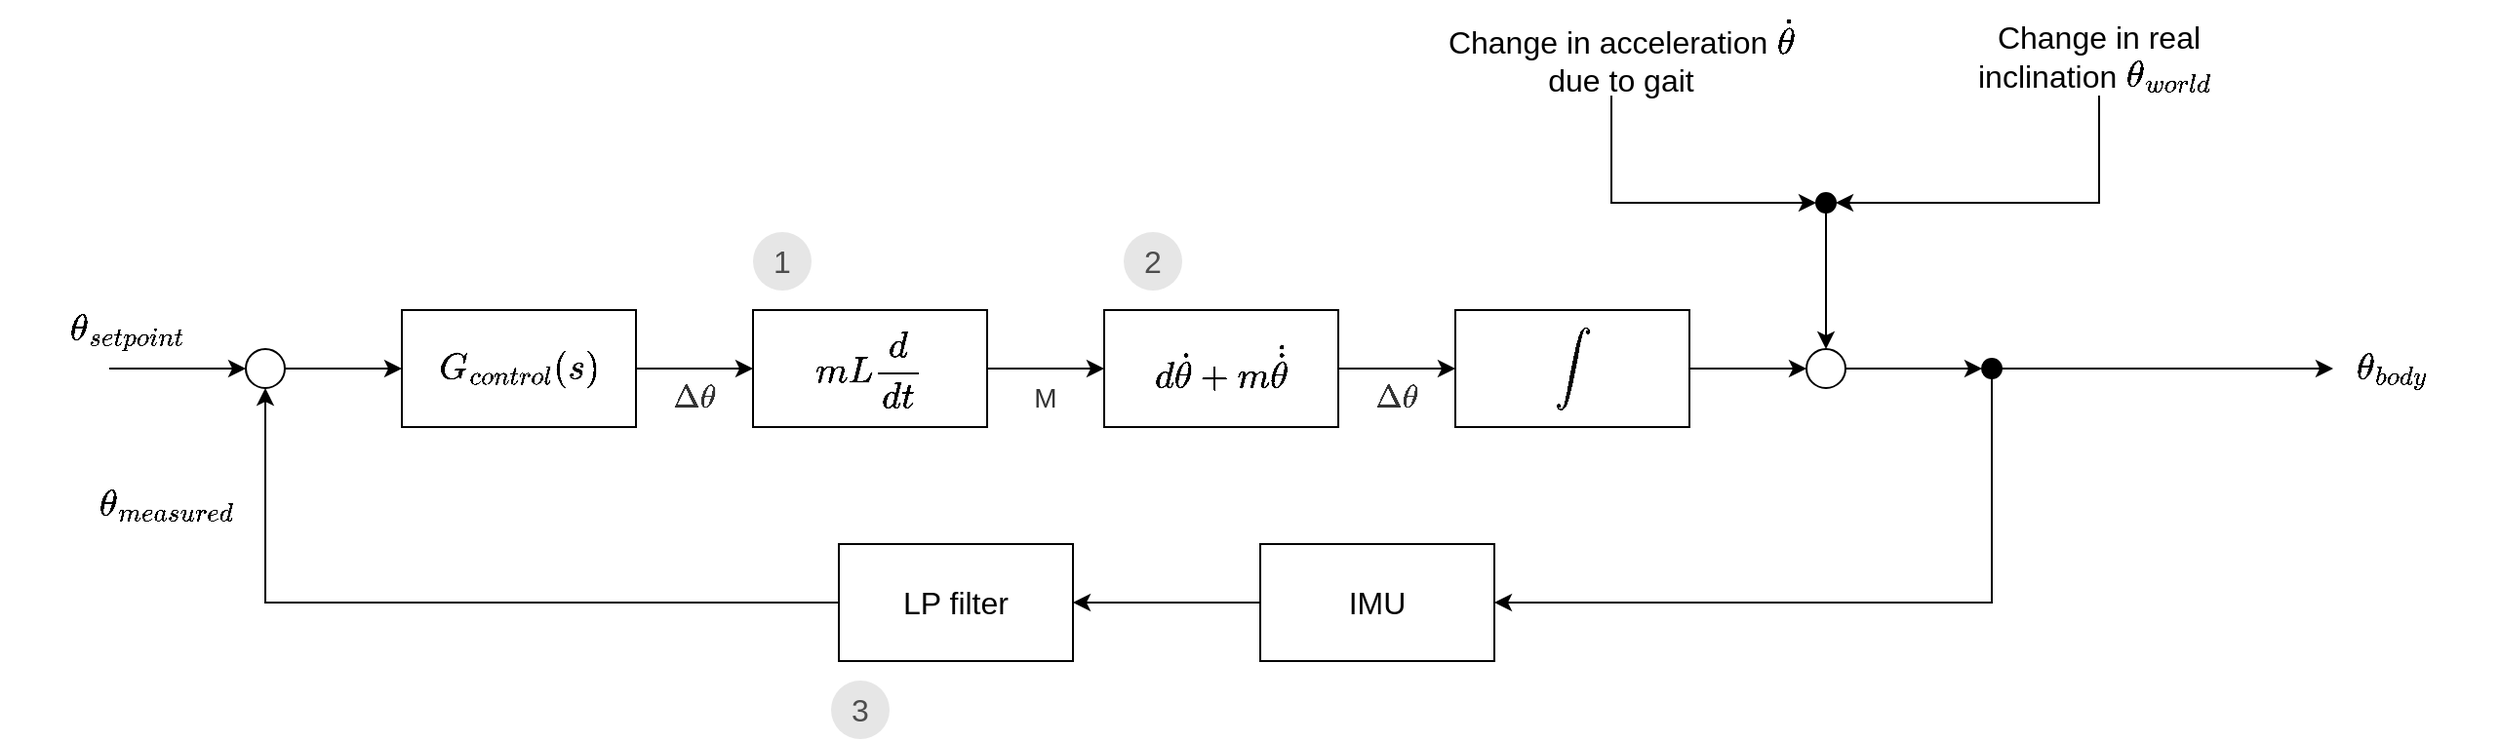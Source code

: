 <mxfile version="14.4.8" type="device"><diagram id="PrYFmPqSuizNgfMKceyM" name="Page-1"><mxGraphModel dx="786" dy="400" grid="1" gridSize="10" guides="1" tooltips="1" connect="1" arrows="1" fold="1" page="1" pageScale="1" pageWidth="827" pageHeight="1169" math="1" shadow="0"><root><mxCell id="0"/><mxCell id="1" parent="0"/><mxCell id="3UsBc1AWNPtPMiGmuupC-16" style="edgeStyle=orthogonalEdgeStyle;rounded=0;orthogonalLoop=1;jettySize=auto;html=1;exitX=1;exitY=0.5;exitDx=0;exitDy=0;entryX=0;entryY=0.5;entryDx=0;entryDy=0;fontSize=16;" edge="1" parent="1" source="3UsBc1AWNPtPMiGmuupC-1" target="3UsBc1AWNPtPMiGmuupC-4"><mxGeometry relative="1" as="geometry"/></mxCell><mxCell id="3UsBc1AWNPtPMiGmuupC-1" value="" style="ellipse;whiteSpace=wrap;html=1;aspect=fixed;fontSize=16;" vertex="1" parent="1"><mxGeometry x="110" y="190" width="20" height="20" as="geometry"/></mxCell><mxCell id="3UsBc1AWNPtPMiGmuupC-2" value="" style="endArrow=classic;html=1;entryX=0;entryY=0.5;entryDx=0;entryDy=0;fontSize=16;" edge="1" parent="1" target="3UsBc1AWNPtPMiGmuupC-1"><mxGeometry width="50" height="50" relative="1" as="geometry"><mxPoint x="40" y="200" as="sourcePoint"/><mxPoint x="430" y="210" as="targetPoint"/></mxGeometry></mxCell><mxCell id="3UsBc1AWNPtPMiGmuupC-17" style="edgeStyle=orthogonalEdgeStyle;rounded=0;orthogonalLoop=1;jettySize=auto;html=1;exitX=1;exitY=0.5;exitDx=0;exitDy=0;entryX=0;entryY=0.5;entryDx=0;entryDy=0;fontSize=16;" edge="1" parent="1" source="3UsBc1AWNPtPMiGmuupC-4" target="3UsBc1AWNPtPMiGmuupC-5"><mxGeometry relative="1" as="geometry"/></mxCell><mxCell id="3UsBc1AWNPtPMiGmuupC-4" value="`G_{control} (s)`" style="rounded=0;whiteSpace=wrap;html=1;fontSize=16;" vertex="1" parent="1"><mxGeometry x="190" y="170" width="120" height="60" as="geometry"/></mxCell><mxCell id="3UsBc1AWNPtPMiGmuupC-18" style="edgeStyle=orthogonalEdgeStyle;rounded=0;orthogonalLoop=1;jettySize=auto;html=1;exitX=1;exitY=0.5;exitDx=0;exitDy=0;entryX=0;entryY=0.5;entryDx=0;entryDy=0;fontSize=16;" edge="1" parent="1" source="3UsBc1AWNPtPMiGmuupC-5" target="3UsBc1AWNPtPMiGmuupC-6"><mxGeometry relative="1" as="geometry"/></mxCell><mxCell id="3UsBc1AWNPtPMiGmuupC-5" value="$$mL \frac{d}{dt}$$" style="rounded=0;whiteSpace=wrap;html=1;fontSize=16;" vertex="1" parent="1"><mxGeometry x="370" y="170" width="120" height="60" as="geometry"/></mxCell><mxCell id="3UsBc1AWNPtPMiGmuupC-19" style="edgeStyle=orthogonalEdgeStyle;rounded=0;orthogonalLoop=1;jettySize=auto;html=1;exitX=1;exitY=0.5;exitDx=0;exitDy=0;entryX=0;entryY=0.5;entryDx=0;entryDy=0;fontSize=16;" edge="1" parent="1" source="3UsBc1AWNPtPMiGmuupC-6" target="3UsBc1AWNPtPMiGmuupC-7"><mxGeometry relative="1" as="geometry"/></mxCell><mxCell id="3UsBc1AWNPtPMiGmuupC-6" value="$$d \dot{\theta} + m \dot{\dot{\theta}}$$" style="rounded=0;whiteSpace=wrap;html=1;fontSize=16;" vertex="1" parent="1"><mxGeometry x="550" y="170" width="120" height="60" as="geometry"/></mxCell><mxCell id="3UsBc1AWNPtPMiGmuupC-20" style="edgeStyle=orthogonalEdgeStyle;rounded=0;orthogonalLoop=1;jettySize=auto;html=1;exitX=1;exitY=0.5;exitDx=0;exitDy=0;entryX=0;entryY=0.5;entryDx=0;entryDy=0;fontSize=16;" edge="1" parent="1" source="3UsBc1AWNPtPMiGmuupC-7" target="3UsBc1AWNPtPMiGmuupC-12"><mxGeometry relative="1" as="geometry"/></mxCell><mxCell id="3UsBc1AWNPtPMiGmuupC-7" value="$$\int$$" style="rounded=0;whiteSpace=wrap;html=1;fontSize=16;" vertex="1" parent="1"><mxGeometry x="730" y="170" width="120" height="60" as="geometry"/></mxCell><mxCell id="3UsBc1AWNPtPMiGmuupC-21" style="edgeStyle=orthogonalEdgeStyle;rounded=0;orthogonalLoop=1;jettySize=auto;html=1;exitX=1;exitY=0.5;exitDx=0;exitDy=0;entryX=0;entryY=0.5;entryDx=0;entryDy=0;fontSize=16;" edge="1" parent="1" source="3UsBc1AWNPtPMiGmuupC-12" target="3UsBc1AWNPtPMiGmuupC-13"><mxGeometry relative="1" as="geometry"/></mxCell><mxCell id="3UsBc1AWNPtPMiGmuupC-26" style="edgeStyle=orthogonalEdgeStyle;rounded=0;orthogonalLoop=1;jettySize=auto;html=1;exitX=0.5;exitY=1;exitDx=0;exitDy=0;entryX=1;entryY=0.5;entryDx=0;entryDy=0;fontSize=16;" edge="1" parent="1" source="3UsBc1AWNPtPMiGmuupC-13" target="3UsBc1AWNPtPMiGmuupC-22"><mxGeometry relative="1" as="geometry"/></mxCell><mxCell id="3UsBc1AWNPtPMiGmuupC-12" value="" style="ellipse;whiteSpace=wrap;html=1;aspect=fixed;fontSize=16;" vertex="1" parent="1"><mxGeometry x="910" y="190" width="20" height="20" as="geometry"/></mxCell><mxCell id="3UsBc1AWNPtPMiGmuupC-13" value="" style="ellipse;whiteSpace=wrap;html=1;aspect=fixed;fillColor=#000000;fontSize=16;" vertex="1" parent="1"><mxGeometry x="1000" y="195" width="10" height="10" as="geometry"/></mxCell><mxCell id="3UsBc1AWNPtPMiGmuupC-15" style="edgeStyle=orthogonalEdgeStyle;rounded=0;orthogonalLoop=1;jettySize=auto;html=1;exitX=0.5;exitY=1;exitDx=0;exitDy=0;entryX=0.5;entryY=0;entryDx=0;entryDy=0;fontSize=16;" edge="1" parent="1" source="3UsBc1AWNPtPMiGmuupC-14" target="3UsBc1AWNPtPMiGmuupC-12"><mxGeometry relative="1" as="geometry"/></mxCell><mxCell id="3UsBc1AWNPtPMiGmuupC-14" value="" style="ellipse;whiteSpace=wrap;html=1;aspect=fixed;fillColor=#000000;fontSize=16;" vertex="1" parent="1"><mxGeometry x="915" y="110" width="10" height="10" as="geometry"/></mxCell><mxCell id="3UsBc1AWNPtPMiGmuupC-25" style="edgeStyle=orthogonalEdgeStyle;rounded=0;orthogonalLoop=1;jettySize=auto;html=1;exitX=0;exitY=0.5;exitDx=0;exitDy=0;entryX=1;entryY=0.5;entryDx=0;entryDy=0;fontSize=16;" edge="1" parent="1" source="3UsBc1AWNPtPMiGmuupC-22" target="3UsBc1AWNPtPMiGmuupC-23"><mxGeometry relative="1" as="geometry"/></mxCell><mxCell id="3UsBc1AWNPtPMiGmuupC-22" value="IMU" style="rounded=0;whiteSpace=wrap;html=1;fontSize=16;" vertex="1" parent="1"><mxGeometry x="630" y="290" width="120" height="60" as="geometry"/></mxCell><mxCell id="3UsBc1AWNPtPMiGmuupC-27" style="edgeStyle=orthogonalEdgeStyle;rounded=0;orthogonalLoop=1;jettySize=auto;html=1;exitX=0;exitY=0.5;exitDx=0;exitDy=0;entryX=0.5;entryY=1;entryDx=0;entryDy=0;fontSize=16;" edge="1" parent="1" source="3UsBc1AWNPtPMiGmuupC-23" target="3UsBc1AWNPtPMiGmuupC-1"><mxGeometry relative="1" as="geometry"/></mxCell><mxCell id="3UsBc1AWNPtPMiGmuupC-23" value="LP filter" style="rounded=0;whiteSpace=wrap;html=1;fontSize=16;" vertex="1" parent="1"><mxGeometry x="414" y="290" width="120" height="60" as="geometry"/></mxCell><mxCell id="3UsBc1AWNPtPMiGmuupC-29" value="Change in acceleration \(\dot{\theta}&lt;br style=&quot;font-size: 16px;&quot;&gt;\) due to gait" style="text;html=1;strokeColor=none;fillColor=none;align=center;verticalAlign=middle;whiteSpace=wrap;rounded=0;fontSize=16;" vertex="1" parent="1"><mxGeometry x="720" y="30" width="190" height="20" as="geometry"/></mxCell><mxCell id="3UsBc1AWNPtPMiGmuupC-30" value="Change in real inclination \(\theta_{world}\)&amp;nbsp;" style="text;html=1;strokeColor=none;fillColor=none;align=center;verticalAlign=middle;whiteSpace=wrap;rounded=0;fontSize=16;" vertex="1" parent="1"><mxGeometry x="990" y="30" width="140" height="20" as="geometry"/></mxCell><mxCell id="3UsBc1AWNPtPMiGmuupC-32" value="" style="endArrow=classic;html=1;entryX=0;entryY=0.5;entryDx=0;entryDy=0;rounded=0;fontSize=16;" edge="1" parent="1" target="3UsBc1AWNPtPMiGmuupC-14"><mxGeometry width="50" height="50" relative="1" as="geometry"><mxPoint x="810" y="60" as="sourcePoint"/><mxPoint x="950" y="60" as="targetPoint"/><Array as="points"><mxPoint x="810" y="115"/></Array></mxGeometry></mxCell><mxCell id="3UsBc1AWNPtPMiGmuupC-34" value="" style="endArrow=classic;html=1;entryX=1;entryY=0.5;entryDx=0;entryDy=0;rounded=0;fontSize=16;" edge="1" parent="1" target="3UsBc1AWNPtPMiGmuupC-14"><mxGeometry width="50" height="50" relative="1" as="geometry"><mxPoint x="1060" y="60" as="sourcePoint"/><mxPoint x="950" y="60" as="targetPoint"/><Array as="points"><mxPoint x="1060" y="115"/></Array></mxGeometry></mxCell><mxCell id="3UsBc1AWNPtPMiGmuupC-35" value="" style="endArrow=classic;html=1;exitX=1;exitY=0.5;exitDx=0;exitDy=0;fontSize=16;" edge="1" parent="1" source="3UsBc1AWNPtPMiGmuupC-13"><mxGeometry width="50" height="50" relative="1" as="geometry"><mxPoint x="860" y="250" as="sourcePoint"/><mxPoint x="1180" y="200" as="targetPoint"/></mxGeometry></mxCell><mxCell id="3UsBc1AWNPtPMiGmuupC-36" value="\(\theta_{setpoint}\)" style="text;html=1;strokeColor=none;fillColor=none;align=center;verticalAlign=middle;whiteSpace=wrap;rounded=0;fontSize=16;" vertex="1" parent="1"><mxGeometry x="30" y="170" width="40" height="20" as="geometry"/></mxCell><mxCell id="3UsBc1AWNPtPMiGmuupC-37" value="\(\theta_{measured}\)" style="text;html=1;strokeColor=none;fillColor=none;align=center;verticalAlign=middle;whiteSpace=wrap;rounded=0;fontSize=16;" vertex="1" parent="1"><mxGeometry x="50" y="260" width="40" height="20" as="geometry"/></mxCell><mxCell id="3UsBc1AWNPtPMiGmuupC-38" value="\(\theta_{body}\)" style="text;html=1;strokeColor=none;fillColor=none;align=center;verticalAlign=middle;whiteSpace=wrap;rounded=0;fontSize=16;" vertex="1" parent="1"><mxGeometry x="1190" y="190" width="40" height="20" as="geometry"/></mxCell><mxCell id="3UsBc1AWNPtPMiGmuupC-43" value="1" style="ellipse;whiteSpace=wrap;html=1;aspect=fixed;fontSize=16;strokeColor=none;fillColor=#E6E6E6;fontColor=#4D4D4D;" vertex="1" parent="1"><mxGeometry x="370" y="130" width="30" height="30" as="geometry"/></mxCell><mxCell id="3UsBc1AWNPtPMiGmuupC-44" value="2" style="ellipse;whiteSpace=wrap;html=1;aspect=fixed;fontSize=16;strokeColor=none;fillColor=#E6E6E6;fontColor=#4D4D4D;" vertex="1" parent="1"><mxGeometry x="560" y="130" width="30" height="30" as="geometry"/></mxCell><mxCell id="3UsBc1AWNPtPMiGmuupC-45" value="3" style="ellipse;whiteSpace=wrap;html=1;aspect=fixed;fontSize=16;strokeColor=none;fillColor=#E6E6E6;fontColor=#4D4D4D;" vertex="1" parent="1"><mxGeometry x="410" y="360" width="30" height="30" as="geometry"/></mxCell><mxCell id="3UsBc1AWNPtPMiGmuupC-46" value="\(\Delta\theta\)" style="text;html=1;strokeColor=none;fillColor=none;align=center;verticalAlign=middle;whiteSpace=wrap;rounded=0;fontSize=14;fontColor=#333333;" vertex="1" parent="1"><mxGeometry x="320" y="205" width="40" height="20" as="geometry"/></mxCell><mxCell id="3UsBc1AWNPtPMiGmuupC-47" value="M" style="text;html=1;strokeColor=none;fillColor=none;align=center;verticalAlign=middle;whiteSpace=wrap;rounded=0;fontSize=14;fontColor=#333333;" vertex="1" parent="1"><mxGeometry x="500" y="205" width="40" height="20" as="geometry"/></mxCell><mxCell id="3UsBc1AWNPtPMiGmuupC-49" value="\(\Delta\theta\)" style="text;html=1;strokeColor=none;fillColor=none;align=center;verticalAlign=middle;whiteSpace=wrap;rounded=0;fontSize=14;fontColor=#333333;" vertex="1" parent="1"><mxGeometry x="680" y="205" width="40" height="20" as="geometry"/></mxCell></root></mxGraphModel></diagram></mxfile>